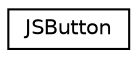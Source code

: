 digraph "Graphical Class Hierarchy"
{
 // INTERACTIVE_SVG=YES
  edge [fontname="Helvetica",fontsize="10",labelfontname="Helvetica",labelfontsize="10"];
  node [fontname="Helvetica",fontsize="10",shape=record];
  rankdir="LR";
  Node1 [label="JSButton",height=0.2,width=0.4,color="black", fillcolor="white", style="filled",URL="$classJSButton.html"];
}
